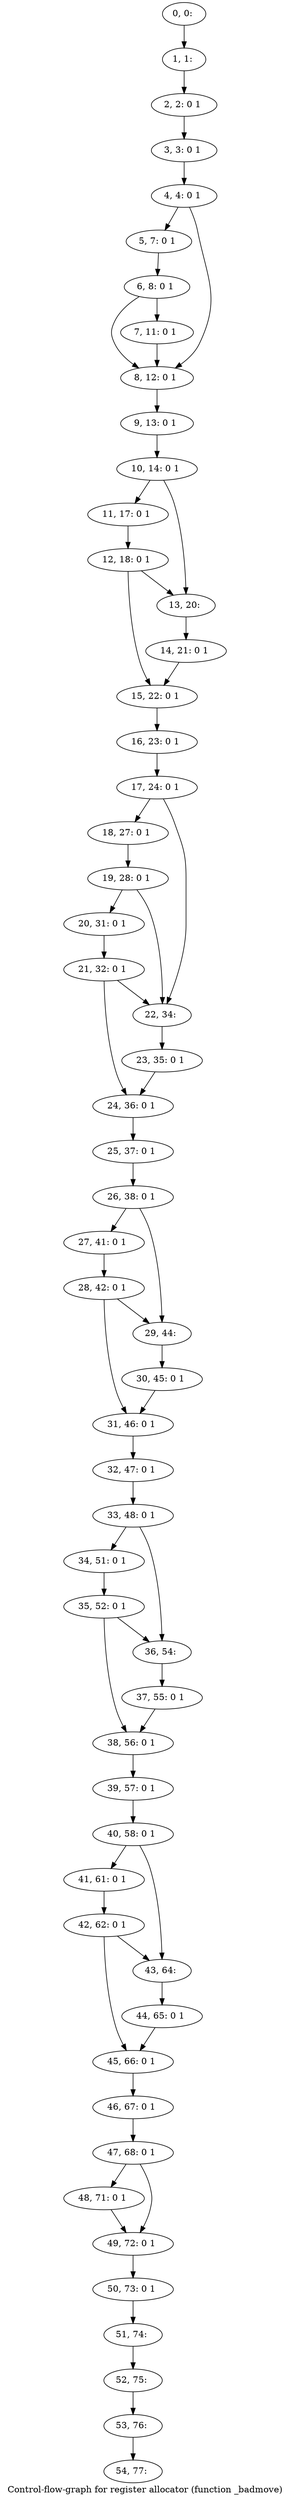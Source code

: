 digraph G {
graph [label="Control-flow-graph for register allocator (function _badmove)"]
0[label="0, 0: "];
1[label="1, 1: "];
2[label="2, 2: 0 1 "];
3[label="3, 3: 0 1 "];
4[label="4, 4: 0 1 "];
5[label="5, 7: 0 1 "];
6[label="6, 8: 0 1 "];
7[label="7, 11: 0 1 "];
8[label="8, 12: 0 1 "];
9[label="9, 13: 0 1 "];
10[label="10, 14: 0 1 "];
11[label="11, 17: 0 1 "];
12[label="12, 18: 0 1 "];
13[label="13, 20: "];
14[label="14, 21: 0 1 "];
15[label="15, 22: 0 1 "];
16[label="16, 23: 0 1 "];
17[label="17, 24: 0 1 "];
18[label="18, 27: 0 1 "];
19[label="19, 28: 0 1 "];
20[label="20, 31: 0 1 "];
21[label="21, 32: 0 1 "];
22[label="22, 34: "];
23[label="23, 35: 0 1 "];
24[label="24, 36: 0 1 "];
25[label="25, 37: 0 1 "];
26[label="26, 38: 0 1 "];
27[label="27, 41: 0 1 "];
28[label="28, 42: 0 1 "];
29[label="29, 44: "];
30[label="30, 45: 0 1 "];
31[label="31, 46: 0 1 "];
32[label="32, 47: 0 1 "];
33[label="33, 48: 0 1 "];
34[label="34, 51: 0 1 "];
35[label="35, 52: 0 1 "];
36[label="36, 54: "];
37[label="37, 55: 0 1 "];
38[label="38, 56: 0 1 "];
39[label="39, 57: 0 1 "];
40[label="40, 58: 0 1 "];
41[label="41, 61: 0 1 "];
42[label="42, 62: 0 1 "];
43[label="43, 64: "];
44[label="44, 65: 0 1 "];
45[label="45, 66: 0 1 "];
46[label="46, 67: 0 1 "];
47[label="47, 68: 0 1 "];
48[label="48, 71: 0 1 "];
49[label="49, 72: 0 1 "];
50[label="50, 73: 0 1 "];
51[label="51, 74: "];
52[label="52, 75: "];
53[label="53, 76: "];
54[label="54, 77: "];
0->1 ;
1->2 ;
2->3 ;
3->4 ;
4->5 ;
4->8 ;
5->6 ;
6->7 ;
6->8 ;
7->8 ;
8->9 ;
9->10 ;
10->11 ;
10->13 ;
11->12 ;
12->13 ;
12->15 ;
13->14 ;
14->15 ;
15->16 ;
16->17 ;
17->18 ;
17->22 ;
18->19 ;
19->20 ;
19->22 ;
20->21 ;
21->22 ;
21->24 ;
22->23 ;
23->24 ;
24->25 ;
25->26 ;
26->27 ;
26->29 ;
27->28 ;
28->29 ;
28->31 ;
29->30 ;
30->31 ;
31->32 ;
32->33 ;
33->34 ;
33->36 ;
34->35 ;
35->36 ;
35->38 ;
36->37 ;
37->38 ;
38->39 ;
39->40 ;
40->41 ;
40->43 ;
41->42 ;
42->43 ;
42->45 ;
43->44 ;
44->45 ;
45->46 ;
46->47 ;
47->48 ;
47->49 ;
48->49 ;
49->50 ;
50->51 ;
51->52 ;
52->53 ;
53->54 ;
}
